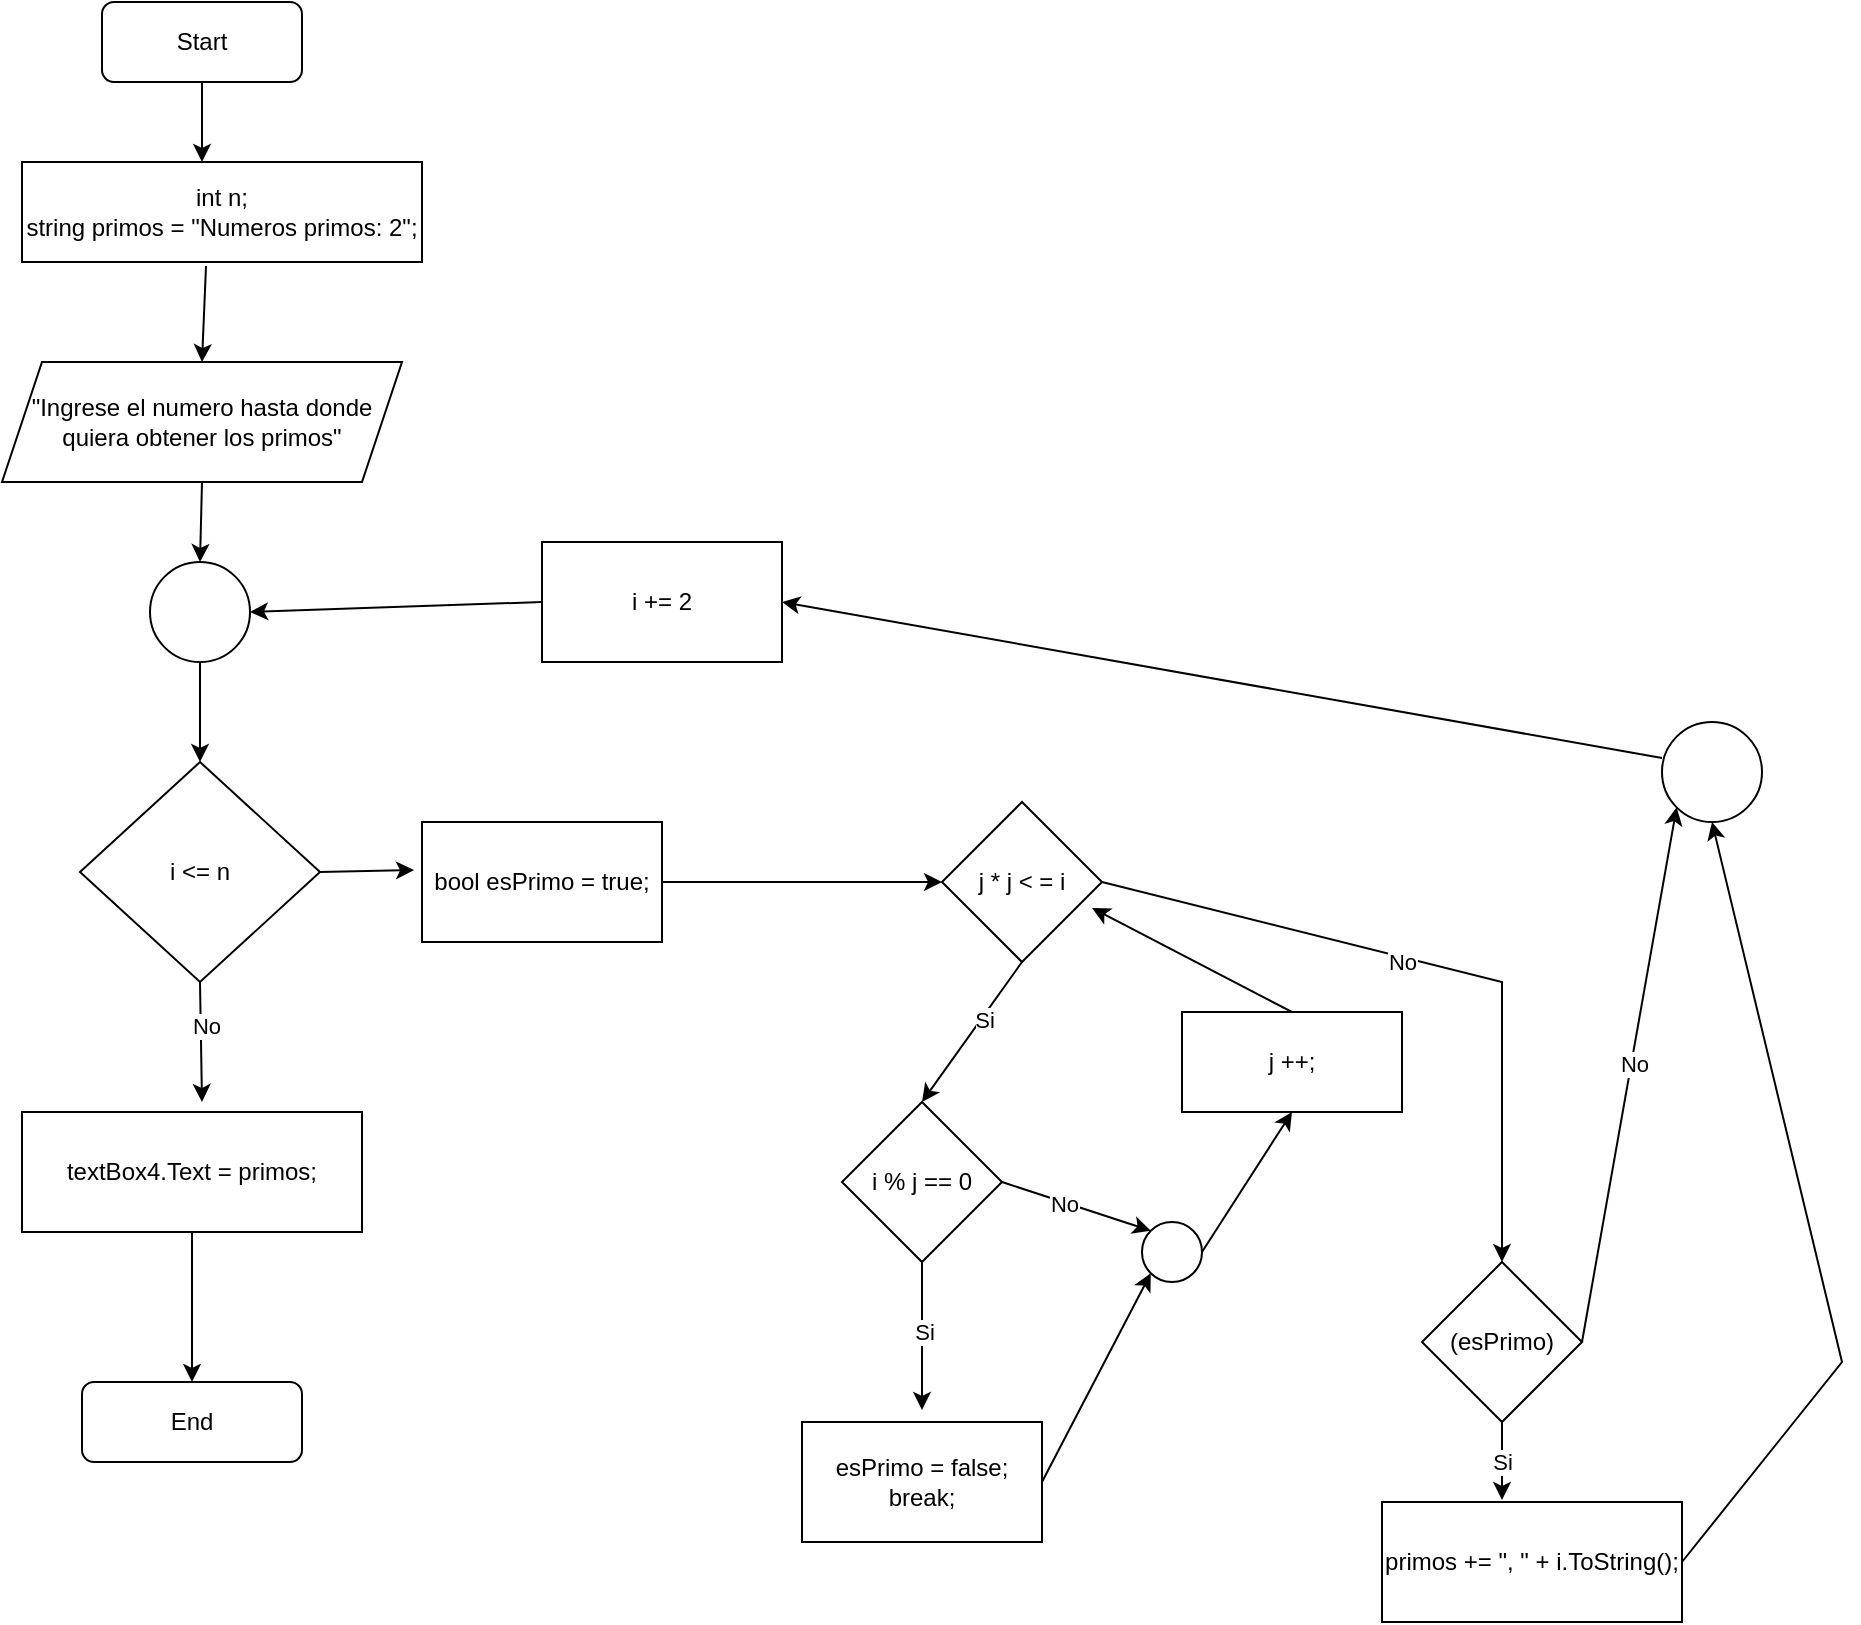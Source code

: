 <mxfile version="21.6.8" type="device">
  <diagram id="C5RBs43oDa-KdzZeNtuy" name="Page-1">
    <mxGraphModel dx="1352" dy="530" grid="1" gridSize="10" guides="1" tooltips="1" connect="1" arrows="1" fold="1" page="1" pageScale="1" pageWidth="827" pageHeight="1169" math="0" shadow="0">
      <root>
        <mxCell id="WIyWlLk6GJQsqaUBKTNV-0" />
        <mxCell id="WIyWlLk6GJQsqaUBKTNV-1" parent="WIyWlLk6GJQsqaUBKTNV-0" />
        <mxCell id="-2c-giSrzUMsaxNqwSOu-0" value="Start" style="rounded=1;whiteSpace=wrap;html=1;" vertex="1" parent="WIyWlLk6GJQsqaUBKTNV-1">
          <mxGeometry x="340" y="30" width="100" height="40" as="geometry" />
        </mxCell>
        <mxCell id="-2c-giSrzUMsaxNqwSOu-1" value="" style="endArrow=classic;html=1;rounded=0;exitX=0.5;exitY=1;exitDx=0;exitDy=0;" edge="1" parent="WIyWlLk6GJQsqaUBKTNV-1" source="-2c-giSrzUMsaxNqwSOu-0">
          <mxGeometry width="50" height="50" relative="1" as="geometry">
            <mxPoint x="350" y="230" as="sourcePoint" />
            <mxPoint x="390" y="110" as="targetPoint" />
          </mxGeometry>
        </mxCell>
        <mxCell id="-2c-giSrzUMsaxNqwSOu-2" value="&lt;div&gt;int n;&lt;br&gt;&lt;/div&gt;&lt;div&gt;string primos = &quot;Numeros primos: 2&quot;;&lt;br&gt;&lt;/div&gt;" style="rounded=0;whiteSpace=wrap;html=1;" vertex="1" parent="WIyWlLk6GJQsqaUBKTNV-1">
          <mxGeometry x="300" y="110" width="200" height="50" as="geometry" />
        </mxCell>
        <mxCell id="-2c-giSrzUMsaxNqwSOu-3" value="&quot;Ingrese el numero hasta donde quiera obtener los primos&quot;" style="shape=parallelogram;perimeter=parallelogramPerimeter;whiteSpace=wrap;html=1;fixedSize=1;" vertex="1" parent="WIyWlLk6GJQsqaUBKTNV-1">
          <mxGeometry x="290" y="210" width="200" height="60" as="geometry" />
        </mxCell>
        <mxCell id="-2c-giSrzUMsaxNqwSOu-4" value="" style="endArrow=classic;html=1;rounded=0;exitX=0.46;exitY=1.04;exitDx=0;exitDy=0;exitPerimeter=0;entryX=0.5;entryY=0;entryDx=0;entryDy=0;" edge="1" parent="WIyWlLk6GJQsqaUBKTNV-1" source="-2c-giSrzUMsaxNqwSOu-2" target="-2c-giSrzUMsaxNqwSOu-3">
          <mxGeometry width="50" height="50" relative="1" as="geometry">
            <mxPoint x="530" y="400" as="sourcePoint" />
            <mxPoint x="580" y="350" as="targetPoint" />
          </mxGeometry>
        </mxCell>
        <mxCell id="-2c-giSrzUMsaxNqwSOu-6" value="" style="ellipse;whiteSpace=wrap;html=1;aspect=fixed;" vertex="1" parent="WIyWlLk6GJQsqaUBKTNV-1">
          <mxGeometry x="364" y="310" width="50" height="50" as="geometry" />
        </mxCell>
        <mxCell id="-2c-giSrzUMsaxNqwSOu-7" value="" style="endArrow=classic;html=1;rounded=0;exitX=0.5;exitY=1;exitDx=0;exitDy=0;entryX=0.5;entryY=0;entryDx=0;entryDy=0;" edge="1" parent="WIyWlLk6GJQsqaUBKTNV-1" source="-2c-giSrzUMsaxNqwSOu-3" target="-2c-giSrzUMsaxNqwSOu-6">
          <mxGeometry width="50" height="50" relative="1" as="geometry">
            <mxPoint x="550" y="340" as="sourcePoint" />
            <mxPoint x="600" y="290" as="targetPoint" />
          </mxGeometry>
        </mxCell>
        <mxCell id="-2c-giSrzUMsaxNqwSOu-8" value="i &amp;lt;= n" style="rhombus;whiteSpace=wrap;html=1;" vertex="1" parent="WIyWlLk6GJQsqaUBKTNV-1">
          <mxGeometry x="329" y="410" width="120" height="110" as="geometry" />
        </mxCell>
        <mxCell id="-2c-giSrzUMsaxNqwSOu-9" value="i += 2" style="rounded=0;whiteSpace=wrap;html=1;" vertex="1" parent="WIyWlLk6GJQsqaUBKTNV-1">
          <mxGeometry x="560" y="300" width="120" height="60" as="geometry" />
        </mxCell>
        <mxCell id="-2c-giSrzUMsaxNqwSOu-10" value="" style="endArrow=classic;html=1;rounded=0;exitX=0.5;exitY=1;exitDx=0;exitDy=0;entryX=0.5;entryY=0;entryDx=0;entryDy=0;" edge="1" parent="WIyWlLk6GJQsqaUBKTNV-1" source="-2c-giSrzUMsaxNqwSOu-6" target="-2c-giSrzUMsaxNqwSOu-8">
          <mxGeometry width="50" height="50" relative="1" as="geometry">
            <mxPoint x="130" y="470" as="sourcePoint" />
            <mxPoint x="180" y="420" as="targetPoint" />
          </mxGeometry>
        </mxCell>
        <mxCell id="-2c-giSrzUMsaxNqwSOu-12" value="" style="endArrow=classic;html=1;rounded=0;exitX=1;exitY=0.5;exitDx=0;exitDy=0;entryX=-0.033;entryY=0.4;entryDx=0;entryDy=0;entryPerimeter=0;" edge="1" parent="WIyWlLk6GJQsqaUBKTNV-1" source="-2c-giSrzUMsaxNqwSOu-8" target="-2c-giSrzUMsaxNqwSOu-22">
          <mxGeometry width="50" height="50" relative="1" as="geometry">
            <mxPoint x="550" y="470" as="sourcePoint" />
            <mxPoint x="470" y="540" as="targetPoint" />
          </mxGeometry>
        </mxCell>
        <mxCell id="-2c-giSrzUMsaxNqwSOu-13" value="" style="endArrow=classic;html=1;rounded=0;exitX=0.5;exitY=1;exitDx=0;exitDy=0;" edge="1" parent="WIyWlLk6GJQsqaUBKTNV-1" source="-2c-giSrzUMsaxNqwSOu-8">
          <mxGeometry width="50" height="50" relative="1" as="geometry">
            <mxPoint x="370" y="690" as="sourcePoint" />
            <mxPoint x="390" y="580" as="targetPoint" />
          </mxGeometry>
        </mxCell>
        <mxCell id="-2c-giSrzUMsaxNqwSOu-18" value="No" style="edgeLabel;html=1;align=center;verticalAlign=middle;resizable=0;points=[];" vertex="1" connectable="0" parent="-2c-giSrzUMsaxNqwSOu-13">
          <mxGeometry x="-0.266" y="2" relative="1" as="geometry">
            <mxPoint as="offset" />
          </mxGeometry>
        </mxCell>
        <mxCell id="-2c-giSrzUMsaxNqwSOu-15" value="j * j &amp;lt; = i" style="rhombus;whiteSpace=wrap;html=1;" vertex="1" parent="WIyWlLk6GJQsqaUBKTNV-1">
          <mxGeometry x="760" y="430" width="80" height="80" as="geometry" />
        </mxCell>
        <mxCell id="-2c-giSrzUMsaxNqwSOu-17" value="" style="endArrow=classic;html=1;rounded=0;exitX=0;exitY=0.5;exitDx=0;exitDy=0;entryX=1;entryY=0.5;entryDx=0;entryDy=0;" edge="1" parent="WIyWlLk6GJQsqaUBKTNV-1" source="-2c-giSrzUMsaxNqwSOu-9" target="-2c-giSrzUMsaxNqwSOu-6">
          <mxGeometry width="50" height="50" relative="1" as="geometry">
            <mxPoint x="570" y="460" as="sourcePoint" />
            <mxPoint x="620" y="410" as="targetPoint" />
          </mxGeometry>
        </mxCell>
        <mxCell id="-2c-giSrzUMsaxNqwSOu-19" value="End" style="rounded=1;whiteSpace=wrap;html=1;" vertex="1" parent="WIyWlLk6GJQsqaUBKTNV-1">
          <mxGeometry x="330" y="720" width="110" height="40" as="geometry" />
        </mxCell>
        <mxCell id="-2c-giSrzUMsaxNqwSOu-20" value="textBox4.Text = primos;" style="rounded=0;whiteSpace=wrap;html=1;" vertex="1" parent="WIyWlLk6GJQsqaUBKTNV-1">
          <mxGeometry x="300" y="585" width="170" height="60" as="geometry" />
        </mxCell>
        <mxCell id="-2c-giSrzUMsaxNqwSOu-21" value="" style="endArrow=classic;html=1;rounded=0;exitX=0.5;exitY=1;exitDx=0;exitDy=0;" edge="1" parent="WIyWlLk6GJQsqaUBKTNV-1" source="-2c-giSrzUMsaxNqwSOu-20">
          <mxGeometry width="50" height="50" relative="1" as="geometry">
            <mxPoint x="520" y="720" as="sourcePoint" />
            <mxPoint x="385" y="720" as="targetPoint" />
          </mxGeometry>
        </mxCell>
        <mxCell id="-2c-giSrzUMsaxNqwSOu-22" value="bool esPrimo = true;" style="rounded=0;whiteSpace=wrap;html=1;" vertex="1" parent="WIyWlLk6GJQsqaUBKTNV-1">
          <mxGeometry x="500" y="440" width="120" height="60" as="geometry" />
        </mxCell>
        <mxCell id="-2c-giSrzUMsaxNqwSOu-23" value="" style="endArrow=classic;html=1;rounded=0;exitX=1;exitY=0.5;exitDx=0;exitDy=0;entryX=0;entryY=0.5;entryDx=0;entryDy=0;" edge="1" parent="WIyWlLk6GJQsqaUBKTNV-1" source="-2c-giSrzUMsaxNqwSOu-22" target="-2c-giSrzUMsaxNqwSOu-15">
          <mxGeometry width="50" height="50" relative="1" as="geometry">
            <mxPoint x="550" y="640" as="sourcePoint" />
            <mxPoint x="600" y="590" as="targetPoint" />
          </mxGeometry>
        </mxCell>
        <mxCell id="-2c-giSrzUMsaxNqwSOu-24" value="" style="endArrow=classic;html=1;rounded=0;exitX=0.5;exitY=1;exitDx=0;exitDy=0;entryX=0.5;entryY=0;entryDx=0;entryDy=0;" edge="1" parent="WIyWlLk6GJQsqaUBKTNV-1" source="-2c-giSrzUMsaxNqwSOu-15" target="-2c-giSrzUMsaxNqwSOu-25">
          <mxGeometry width="50" height="50" relative="1" as="geometry">
            <mxPoint x="650" y="600" as="sourcePoint" />
            <mxPoint x="700" y="550" as="targetPoint" />
          </mxGeometry>
        </mxCell>
        <mxCell id="-2c-giSrzUMsaxNqwSOu-26" value="Si" style="edgeLabel;html=1;align=center;verticalAlign=middle;resizable=0;points=[];" vertex="1" connectable="0" parent="-2c-giSrzUMsaxNqwSOu-24">
          <mxGeometry x="-0.2" y="1" relative="1" as="geometry">
            <mxPoint as="offset" />
          </mxGeometry>
        </mxCell>
        <mxCell id="-2c-giSrzUMsaxNqwSOu-25" value="i % j == 0" style="rhombus;whiteSpace=wrap;html=1;" vertex="1" parent="WIyWlLk6GJQsqaUBKTNV-1">
          <mxGeometry x="710" y="580" width="80" height="80" as="geometry" />
        </mxCell>
        <mxCell id="-2c-giSrzUMsaxNqwSOu-27" value="&lt;div&gt;esPrimo = false;&lt;/div&gt;&lt;div&gt;break;&lt;br&gt;&lt;/div&gt;" style="rounded=0;whiteSpace=wrap;html=1;" vertex="1" parent="WIyWlLk6GJQsqaUBKTNV-1">
          <mxGeometry x="690" y="740" width="120" height="60" as="geometry" />
        </mxCell>
        <mxCell id="-2c-giSrzUMsaxNqwSOu-28" value="" style="endArrow=classic;html=1;rounded=0;exitX=0.5;exitY=1;exitDx=0;exitDy=0;entryX=0.5;entryY=-0.1;entryDx=0;entryDy=0;entryPerimeter=0;" edge="1" parent="WIyWlLk6GJQsqaUBKTNV-1" source="-2c-giSrzUMsaxNqwSOu-25" target="-2c-giSrzUMsaxNqwSOu-27">
          <mxGeometry width="50" height="50" relative="1" as="geometry">
            <mxPoint x="940" y="670" as="sourcePoint" />
            <mxPoint x="990" y="620" as="targetPoint" />
          </mxGeometry>
        </mxCell>
        <mxCell id="-2c-giSrzUMsaxNqwSOu-29" value="Si" style="edgeLabel;html=1;align=center;verticalAlign=middle;resizable=0;points=[];" vertex="1" connectable="0" parent="-2c-giSrzUMsaxNqwSOu-28">
          <mxGeometry x="-0.059" y="1" relative="1" as="geometry">
            <mxPoint as="offset" />
          </mxGeometry>
        </mxCell>
        <mxCell id="-2c-giSrzUMsaxNqwSOu-30" value="" style="endArrow=classic;html=1;rounded=0;exitX=1;exitY=0.5;exitDx=0;exitDy=0;entryX=0;entryY=0;entryDx=0;entryDy=0;" edge="1" parent="WIyWlLk6GJQsqaUBKTNV-1" source="-2c-giSrzUMsaxNqwSOu-25" target="-2c-giSrzUMsaxNqwSOu-43">
          <mxGeometry width="50" height="50" relative="1" as="geometry">
            <mxPoint x="960" y="630" as="sourcePoint" />
            <mxPoint x="910" y="620" as="targetPoint" />
          </mxGeometry>
        </mxCell>
        <mxCell id="-2c-giSrzUMsaxNqwSOu-31" value="No" style="edgeLabel;html=1;align=center;verticalAlign=middle;resizable=0;points=[];" vertex="1" connectable="0" parent="-2c-giSrzUMsaxNqwSOu-30">
          <mxGeometry x="-0.156" y="-1" relative="1" as="geometry">
            <mxPoint as="offset" />
          </mxGeometry>
        </mxCell>
        <mxCell id="-2c-giSrzUMsaxNqwSOu-32" value="(esPrimo)" style="rhombus;whiteSpace=wrap;html=1;" vertex="1" parent="WIyWlLk6GJQsqaUBKTNV-1">
          <mxGeometry x="1000" y="660" width="80" height="80" as="geometry" />
        </mxCell>
        <mxCell id="-2c-giSrzUMsaxNqwSOu-33" value="primos += &quot;, &quot; + i.ToString();" style="rounded=0;whiteSpace=wrap;html=1;" vertex="1" parent="WIyWlLk6GJQsqaUBKTNV-1">
          <mxGeometry x="980" y="780" width="150" height="60" as="geometry" />
        </mxCell>
        <mxCell id="-2c-giSrzUMsaxNqwSOu-34" value="Si" style="endArrow=classic;html=1;rounded=0;exitX=0.5;exitY=1;exitDx=0;exitDy=0;entryX=0.4;entryY=-0.017;entryDx=0;entryDy=0;entryPerimeter=0;" edge="1" parent="WIyWlLk6GJQsqaUBKTNV-1" source="-2c-giSrzUMsaxNqwSOu-32" target="-2c-giSrzUMsaxNqwSOu-33">
          <mxGeometry width="50" height="50" relative="1" as="geometry">
            <mxPoint x="1110" y="750" as="sourcePoint" />
            <mxPoint x="1160" y="700" as="targetPoint" />
          </mxGeometry>
        </mxCell>
        <mxCell id="-2c-giSrzUMsaxNqwSOu-36" value="" style="endArrow=classic;html=1;rounded=0;exitX=1;exitY=0.5;exitDx=0;exitDy=0;entryX=0.5;entryY=0;entryDx=0;entryDy=0;" edge="1" parent="WIyWlLk6GJQsqaUBKTNV-1" source="-2c-giSrzUMsaxNqwSOu-15" target="-2c-giSrzUMsaxNqwSOu-32">
          <mxGeometry width="50" height="50" relative="1" as="geometry">
            <mxPoint x="940" y="560" as="sourcePoint" />
            <mxPoint x="1110" y="590" as="targetPoint" />
            <Array as="points">
              <mxPoint x="1040" y="520" />
            </Array>
          </mxGeometry>
        </mxCell>
        <mxCell id="-2c-giSrzUMsaxNqwSOu-37" value="No" style="edgeLabel;html=1;align=center;verticalAlign=middle;resizable=0;points=[];" vertex="1" connectable="0" parent="-2c-giSrzUMsaxNqwSOu-36">
          <mxGeometry x="-0.103" y="-2" relative="1" as="geometry">
            <mxPoint x="-1" as="offset" />
          </mxGeometry>
        </mxCell>
        <mxCell id="-2c-giSrzUMsaxNqwSOu-39" value="" style="endArrow=classic;html=1;rounded=0;exitX=1;exitY=0.5;exitDx=0;exitDy=0;entryX=0;entryY=1;entryDx=0;entryDy=0;" edge="1" parent="WIyWlLk6GJQsqaUBKTNV-1" source="-2c-giSrzUMsaxNqwSOu-27" target="-2c-giSrzUMsaxNqwSOu-43">
          <mxGeometry width="50" height="50" relative="1" as="geometry">
            <mxPoint x="900" y="740" as="sourcePoint" />
            <mxPoint x="920" y="720" as="targetPoint" />
          </mxGeometry>
        </mxCell>
        <mxCell id="-2c-giSrzUMsaxNqwSOu-41" value="j ++;" style="rounded=0;whiteSpace=wrap;html=1;" vertex="1" parent="WIyWlLk6GJQsqaUBKTNV-1">
          <mxGeometry x="880" y="535" width="110" height="50" as="geometry" />
        </mxCell>
        <mxCell id="-2c-giSrzUMsaxNqwSOu-43" value="" style="ellipse;whiteSpace=wrap;html=1;aspect=fixed;" vertex="1" parent="WIyWlLk6GJQsqaUBKTNV-1">
          <mxGeometry x="860" y="640" width="30" height="30" as="geometry" />
        </mxCell>
        <mxCell id="-2c-giSrzUMsaxNqwSOu-45" value="" style="endArrow=classic;html=1;rounded=0;exitX=1;exitY=0.5;exitDx=0;exitDy=0;entryX=0.5;entryY=1;entryDx=0;entryDy=0;" edge="1" parent="WIyWlLk6GJQsqaUBKTNV-1" source="-2c-giSrzUMsaxNqwSOu-43" target="-2c-giSrzUMsaxNqwSOu-41">
          <mxGeometry width="50" height="50" relative="1" as="geometry">
            <mxPoint x="940" y="660" as="sourcePoint" />
            <mxPoint x="990" y="610" as="targetPoint" />
            <Array as="points" />
          </mxGeometry>
        </mxCell>
        <mxCell id="-2c-giSrzUMsaxNqwSOu-46" value="" style="endArrow=classic;html=1;rounded=0;exitX=0.5;exitY=0;exitDx=0;exitDy=0;entryX=0.938;entryY=0.663;entryDx=0;entryDy=0;entryPerimeter=0;" edge="1" parent="WIyWlLk6GJQsqaUBKTNV-1" source="-2c-giSrzUMsaxNqwSOu-41" target="-2c-giSrzUMsaxNqwSOu-15">
          <mxGeometry width="50" height="50" relative="1" as="geometry">
            <mxPoint x="830" y="560" as="sourcePoint" />
            <mxPoint x="880" y="510" as="targetPoint" />
          </mxGeometry>
        </mxCell>
        <mxCell id="-2c-giSrzUMsaxNqwSOu-47" value="" style="ellipse;whiteSpace=wrap;html=1;aspect=fixed;" vertex="1" parent="WIyWlLk6GJQsqaUBKTNV-1">
          <mxGeometry x="1120" y="390" width="50" height="50" as="geometry" />
        </mxCell>
        <mxCell id="-2c-giSrzUMsaxNqwSOu-48" value="" style="endArrow=classic;html=1;rounded=0;exitX=1;exitY=0.5;exitDx=0;exitDy=0;entryX=0.5;entryY=1;entryDx=0;entryDy=0;" edge="1" parent="WIyWlLk6GJQsqaUBKTNV-1" source="-2c-giSrzUMsaxNqwSOu-33" target="-2c-giSrzUMsaxNqwSOu-47">
          <mxGeometry width="50" height="50" relative="1" as="geometry">
            <mxPoint x="1180" y="790" as="sourcePoint" />
            <mxPoint x="1210" y="620" as="targetPoint" />
            <Array as="points">
              <mxPoint x="1210" y="710" />
            </Array>
          </mxGeometry>
        </mxCell>
        <mxCell id="-2c-giSrzUMsaxNqwSOu-49" value="" style="endArrow=classic;html=1;rounded=0;exitX=1;exitY=0.5;exitDx=0;exitDy=0;entryX=0;entryY=1;entryDx=0;entryDy=0;" edge="1" parent="WIyWlLk6GJQsqaUBKTNV-1" source="-2c-giSrzUMsaxNqwSOu-32" target="-2c-giSrzUMsaxNqwSOu-47">
          <mxGeometry width="50" height="50" relative="1" as="geometry">
            <mxPoint x="1050" y="430" as="sourcePoint" />
            <mxPoint x="1100" y="380" as="targetPoint" />
          </mxGeometry>
        </mxCell>
        <mxCell id="-2c-giSrzUMsaxNqwSOu-50" value="No" style="edgeLabel;html=1;align=center;verticalAlign=middle;resizable=0;points=[];" vertex="1" connectable="0" parent="-2c-giSrzUMsaxNqwSOu-49">
          <mxGeometry x="0.042" y="-1" relative="1" as="geometry">
            <mxPoint as="offset" />
          </mxGeometry>
        </mxCell>
        <mxCell id="-2c-giSrzUMsaxNqwSOu-51" value="" style="endArrow=classic;html=1;rounded=0;exitX=0;exitY=0.36;exitDx=0;exitDy=0;exitPerimeter=0;entryX=1;entryY=0.5;entryDx=0;entryDy=0;" edge="1" parent="WIyWlLk6GJQsqaUBKTNV-1" source="-2c-giSrzUMsaxNqwSOu-47" target="-2c-giSrzUMsaxNqwSOu-9">
          <mxGeometry width="50" height="50" relative="1" as="geometry">
            <mxPoint x="900" y="410" as="sourcePoint" />
            <mxPoint x="950" y="360" as="targetPoint" />
          </mxGeometry>
        </mxCell>
      </root>
    </mxGraphModel>
  </diagram>
</mxfile>
